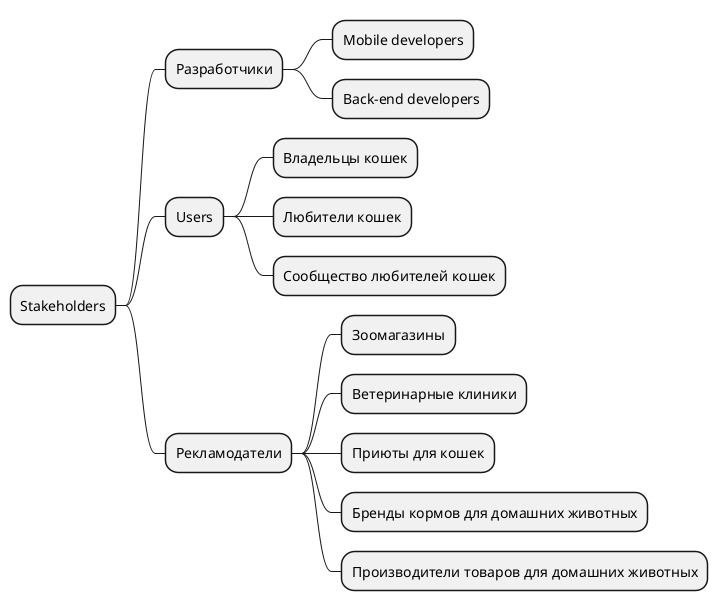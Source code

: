 @startmindmap

* Stakeholders

** Разработчики

*** Mobile developers

*** Back-end developers

** Users

*** Владельцы кошек

*** Любители кошек

*** Сообщество любителей кошек

** Рекламодатели

*** Зоомагазины

*** Ветеринарные клиники

*** Приюты для кошек

*** Бренды кормов для домашних животных

*** Производители товаров для домашних животных

@endmindmap